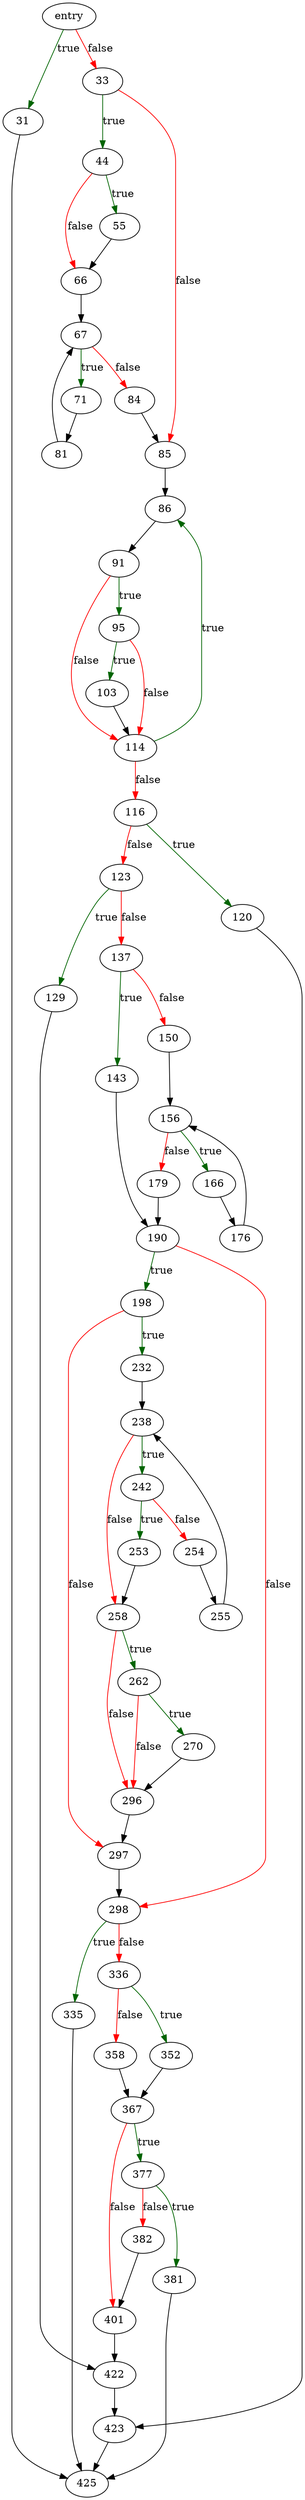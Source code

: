 digraph "sqlite3VdbeList" {
	// Node definitions.
	1 [label=entry];
	31;
	33;
	44;
	55;
	66;
	67;
	71;
	81;
	84;
	85;
	86;
	91;
	95;
	103;
	114;
	116;
	120;
	123;
	129;
	137;
	143;
	150;
	156;
	166;
	176;
	179;
	190;
	198;
	232;
	238;
	242;
	253;
	254;
	255;
	258;
	262;
	270;
	296;
	297;
	298;
	335;
	336;
	352;
	358;
	367;
	377;
	381;
	382;
	401;
	422;
	423;
	425;

	// Edge definitions.
	1 -> 31 [
		color=darkgreen
		label=true
	];
	1 -> 33 [
		color=red
		label=false
	];
	31 -> 425;
	33 -> 44 [
		color=darkgreen
		label=true
	];
	33 -> 85 [
		color=red
		label=false
	];
	44 -> 55 [
		color=darkgreen
		label=true
	];
	44 -> 66 [
		color=red
		label=false
	];
	55 -> 66;
	66 -> 67;
	67 -> 71 [
		color=darkgreen
		label=true
	];
	67 -> 84 [
		color=red
		label=false
	];
	71 -> 81;
	81 -> 67;
	84 -> 85;
	85 -> 86;
	86 -> 91;
	91 -> 95 [
		color=darkgreen
		label=true
	];
	91 -> 114 [
		color=red
		label=false
	];
	95 -> 103 [
		color=darkgreen
		label=true
	];
	95 -> 114 [
		color=red
		label=false
	];
	103 -> 114;
	114 -> 86 [
		color=darkgreen
		label=true
	];
	114 -> 116 [
		color=red
		label=false
	];
	116 -> 120 [
		color=darkgreen
		label=true
	];
	116 -> 123 [
		color=red
		label=false
	];
	120 -> 423;
	123 -> 129 [
		color=darkgreen
		label=true
	];
	123 -> 137 [
		color=red
		label=false
	];
	129 -> 422;
	137 -> 143 [
		color=darkgreen
		label=true
	];
	137 -> 150 [
		color=red
		label=false
	];
	143 -> 190;
	150 -> 156;
	156 -> 166 [
		color=darkgreen
		label=true
	];
	156 -> 179 [
		color=red
		label=false
	];
	166 -> 176;
	176 -> 156;
	179 -> 190;
	190 -> 198 [
		color=darkgreen
		label=true
	];
	190 -> 298 [
		color=red
		label=false
	];
	198 -> 232 [
		color=darkgreen
		label=true
	];
	198 -> 297 [
		color=red
		label=false
	];
	232 -> 238;
	238 -> 242 [
		color=darkgreen
		label=true
	];
	238 -> 258 [
		color=red
		label=false
	];
	242 -> 253 [
		color=darkgreen
		label=true
	];
	242 -> 254 [
		color=red
		label=false
	];
	253 -> 258;
	254 -> 255;
	255 -> 238;
	258 -> 262 [
		color=darkgreen
		label=true
	];
	258 -> 296 [
		color=red
		label=false
	];
	262 -> 270 [
		color=darkgreen
		label=true
	];
	262 -> 296 [
		color=red
		label=false
	];
	270 -> 296;
	296 -> 297;
	297 -> 298;
	298 -> 335 [
		color=darkgreen
		label=true
	];
	298 -> 336 [
		color=red
		label=false
	];
	335 -> 425;
	336 -> 352 [
		color=darkgreen
		label=true
	];
	336 -> 358 [
		color=red
		label=false
	];
	352 -> 367;
	358 -> 367;
	367 -> 377 [
		color=darkgreen
		label=true
	];
	367 -> 401 [
		color=red
		label=false
	];
	377 -> 381 [
		color=darkgreen
		label=true
	];
	377 -> 382 [
		color=red
		label=false
	];
	381 -> 425;
	382 -> 401;
	401 -> 422;
	422 -> 423;
	423 -> 425;
}